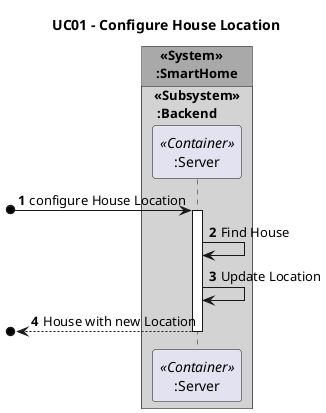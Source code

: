 @startuml
'https://plantuml.com/sequence-diagram

title UC01 - Configure House Location

autonumber
!pragma teoz true
box " <<System>>\n:SmartHome" #DarkGrey
box "<<Subsystem>>\n :Backend" #LightGrey
  participant ":Server" as server <<Container>>
end box

[o->server: configure House Location
activate server
server->server: Find House
server->server: Update Location
[o<--server: House with new Location
deactivate server

@enduml